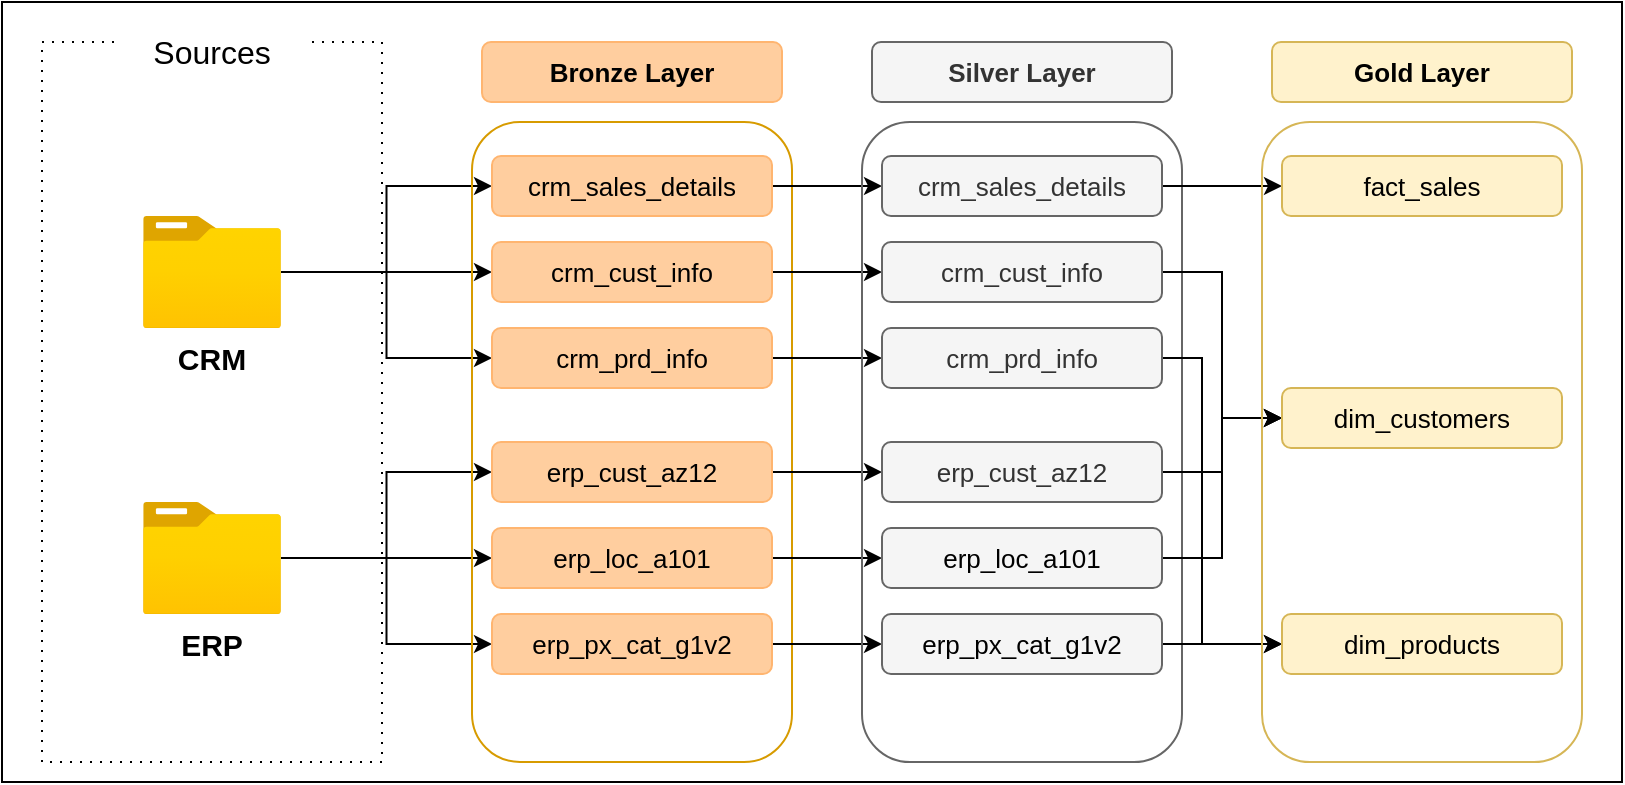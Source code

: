 <mxfile version="28.2.1">
  <diagram name="Page-1" id="-9DFJWCf_A8hHbZbv3x-">
    <mxGraphModel dx="1158" dy="593" grid="1" gridSize="10" guides="1" tooltips="1" connect="1" arrows="1" fold="1" page="1" pageScale="1" pageWidth="850" pageHeight="1100" math="0" shadow="0">
      <root>
        <mxCell id="0" />
        <mxCell id="1" parent="0" />
        <mxCell id="b_6LbuOJ_TKxJGMj5TY7-24" value="" style="rounded=0;whiteSpace=wrap;html=1;" vertex="1" parent="1">
          <mxGeometry x="10" y="120" width="810" height="390" as="geometry" />
        </mxCell>
        <mxCell id="A7545c9IUv74hmtb4mRO-1" value="" style="rounded=0;whiteSpace=wrap;html=1;fillColor=none;dashed=1;dashPattern=1 4;" parent="1" vertex="1">
          <mxGeometry x="30" y="140" width="170" height="360" as="geometry" />
        </mxCell>
        <mxCell id="A7545c9IUv74hmtb4mRO-2" value="&lt;font style=&quot;font-size: 16px;&quot;&gt;Sources&lt;/font&gt;" style="rounded=0;whiteSpace=wrap;html=1;strokeColor=none;" parent="1" vertex="1">
          <mxGeometry x="66.25" y="130" width="97.5" height="30" as="geometry" />
        </mxCell>
        <mxCell id="A7545c9IUv74hmtb4mRO-18" style="edgeStyle=orthogonalEdgeStyle;rounded=0;orthogonalLoop=1;jettySize=auto;html=1;" parent="1" source="A7545c9IUv74hmtb4mRO-3" target="A7545c9IUv74hmtb4mRO-15" edge="1">
          <mxGeometry relative="1" as="geometry" />
        </mxCell>
        <mxCell id="A7545c9IUv74hmtb4mRO-19" style="edgeStyle=orthogonalEdgeStyle;rounded=0;orthogonalLoop=1;jettySize=auto;html=1;" parent="1" source="A7545c9IUv74hmtb4mRO-3" target="A7545c9IUv74hmtb4mRO-14" edge="1">
          <mxGeometry relative="1" as="geometry" />
        </mxCell>
        <mxCell id="A7545c9IUv74hmtb4mRO-20" style="edgeStyle=orthogonalEdgeStyle;rounded=0;orthogonalLoop=1;jettySize=auto;html=1;" parent="1" source="A7545c9IUv74hmtb4mRO-3" target="A7545c9IUv74hmtb4mRO-16" edge="1">
          <mxGeometry relative="1" as="geometry" />
        </mxCell>
        <mxCell id="A7545c9IUv74hmtb4mRO-3" value="" style="image;aspect=fixed;html=1;points=[];align=center;fontSize=12;image=img/lib/azure2/general/Folder_Blank.svg;" parent="1" vertex="1">
          <mxGeometry x="80.5" y="227" width="69" height="56.0" as="geometry" />
        </mxCell>
        <mxCell id="A7545c9IUv74hmtb4mRO-4" value="&lt;b&gt;&lt;font style=&quot;font-size: 15px;&quot;&gt;CRM&lt;/font&gt;&lt;/b&gt;" style="text;html=1;align=center;verticalAlign=middle;whiteSpace=wrap;rounded=0;" parent="1" vertex="1">
          <mxGeometry x="85" y="283" width="60" height="30" as="geometry" />
        </mxCell>
        <mxCell id="A7545c9IUv74hmtb4mRO-24" style="edgeStyle=orthogonalEdgeStyle;rounded=0;orthogonalLoop=1;jettySize=auto;html=1;entryX=0;entryY=0.5;entryDx=0;entryDy=0;" parent="1" source="A7545c9IUv74hmtb4mRO-8" target="A7545c9IUv74hmtb4mRO-22" edge="1">
          <mxGeometry relative="1" as="geometry" />
        </mxCell>
        <mxCell id="A7545c9IUv74hmtb4mRO-25" style="edgeStyle=orthogonalEdgeStyle;rounded=0;orthogonalLoop=1;jettySize=auto;html=1;entryX=0;entryY=0.5;entryDx=0;entryDy=0;" parent="1" source="A7545c9IUv74hmtb4mRO-8" target="A7545c9IUv74hmtb4mRO-21" edge="1">
          <mxGeometry relative="1" as="geometry" />
        </mxCell>
        <mxCell id="A7545c9IUv74hmtb4mRO-26" style="edgeStyle=orthogonalEdgeStyle;rounded=0;orthogonalLoop=1;jettySize=auto;html=1;" parent="1" source="A7545c9IUv74hmtb4mRO-8" target="A7545c9IUv74hmtb4mRO-23" edge="1">
          <mxGeometry relative="1" as="geometry" />
        </mxCell>
        <mxCell id="A7545c9IUv74hmtb4mRO-8" value="" style="image;aspect=fixed;html=1;points=[];align=center;fontSize=12;image=img/lib/azure2/general/Folder_Blank.svg;" parent="1" vertex="1">
          <mxGeometry x="80.5" y="370" width="69" height="56.0" as="geometry" />
        </mxCell>
        <mxCell id="A7545c9IUv74hmtb4mRO-9" value="&lt;b&gt;&lt;font style=&quot;font-size: 15px;&quot;&gt;ERP&lt;/font&gt;&lt;/b&gt;" style="text;html=1;align=center;verticalAlign=middle;whiteSpace=wrap;rounded=0;" parent="1" vertex="1">
          <mxGeometry x="85" y="426" width="60" height="30" as="geometry" />
        </mxCell>
        <mxCell id="A7545c9IUv74hmtb4mRO-10" value="" style="rounded=1;whiteSpace=wrap;html=1;fillStyle=dots;fillColor=none;strokeColor=#d79b00;" parent="1" vertex="1">
          <mxGeometry x="245" y="180" width="160" height="320" as="geometry" />
        </mxCell>
        <mxCell id="A7545c9IUv74hmtb4mRO-11" value="&lt;b&gt;&lt;font style=&quot;font-size: 13px;&quot;&gt;Bronze Layer&lt;/font&gt;&lt;/b&gt;" style="rounded=1;whiteSpace=wrap;html=1;fillStyle=auto;fillColor=#FFCE9F;strokeColor=#FFB570;" parent="1" vertex="1">
          <mxGeometry x="250" y="140" width="150" height="30" as="geometry" />
        </mxCell>
        <mxCell id="z5z2wsJUSJk8xxVgns9J-9" style="edgeStyle=orthogonalEdgeStyle;rounded=0;orthogonalLoop=1;jettySize=auto;html=1;" parent="1" source="A7545c9IUv74hmtb4mRO-14" target="z5z2wsJUSJk8xxVgns9J-3" edge="1">
          <mxGeometry relative="1" as="geometry" />
        </mxCell>
        <mxCell id="A7545c9IUv74hmtb4mRO-14" value="&lt;span style=&quot;font-size: 13px;&quot;&gt;crm_sales_details&lt;/span&gt;" style="rounded=1;whiteSpace=wrap;html=1;fillStyle=auto;fillColor=#FFCE9F;strokeColor=#FFB570;" parent="1" vertex="1">
          <mxGeometry x="255" y="197" width="140" height="30" as="geometry" />
        </mxCell>
        <mxCell id="z5z2wsJUSJk8xxVgns9J-10" style="edgeStyle=orthogonalEdgeStyle;rounded=0;orthogonalLoop=1;jettySize=auto;html=1;entryX=0;entryY=0.5;entryDx=0;entryDy=0;" parent="1" source="A7545c9IUv74hmtb4mRO-15" target="z5z2wsJUSJk8xxVgns9J-4" edge="1">
          <mxGeometry relative="1" as="geometry" />
        </mxCell>
        <mxCell id="A7545c9IUv74hmtb4mRO-15" value="&lt;span style=&quot;font-size: 13px;&quot;&gt;crm_cust_info&lt;/span&gt;" style="rounded=1;whiteSpace=wrap;html=1;fillStyle=auto;fillColor=#FFCE9F;strokeColor=#FFB570;" parent="1" vertex="1">
          <mxGeometry x="255" y="240" width="140" height="30" as="geometry" />
        </mxCell>
        <mxCell id="z5z2wsJUSJk8xxVgns9J-11" style="edgeStyle=orthogonalEdgeStyle;rounded=0;orthogonalLoop=1;jettySize=auto;html=1;" parent="1" source="A7545c9IUv74hmtb4mRO-16" target="z5z2wsJUSJk8xxVgns9J-5" edge="1">
          <mxGeometry relative="1" as="geometry" />
        </mxCell>
        <mxCell id="A7545c9IUv74hmtb4mRO-16" value="&lt;span style=&quot;font-size: 13px;&quot;&gt;crm_prd_info&lt;/span&gt;" style="rounded=1;whiteSpace=wrap;html=1;fillStyle=auto;fillColor=#FFCE9F;strokeColor=#FFB570;" parent="1" vertex="1">
          <mxGeometry x="255" y="283" width="140" height="30" as="geometry" />
        </mxCell>
        <mxCell id="z5z2wsJUSJk8xxVgns9J-12" style="edgeStyle=orthogonalEdgeStyle;rounded=0;orthogonalLoop=1;jettySize=auto;html=1;entryX=0;entryY=0.5;entryDx=0;entryDy=0;" parent="1" source="A7545c9IUv74hmtb4mRO-21" target="z5z2wsJUSJk8xxVgns9J-6" edge="1">
          <mxGeometry relative="1" as="geometry" />
        </mxCell>
        <mxCell id="A7545c9IUv74hmtb4mRO-21" value="&lt;span style=&quot;font-size: 13px;&quot;&gt;erp_cust_az12&lt;/span&gt;" style="rounded=1;whiteSpace=wrap;html=1;fillStyle=auto;fillColor=#FFCE9F;strokeColor=#FFB570;" parent="1" vertex="1">
          <mxGeometry x="255" y="340" width="140" height="30" as="geometry" />
        </mxCell>
        <mxCell id="z5z2wsJUSJk8xxVgns9J-13" style="edgeStyle=orthogonalEdgeStyle;rounded=0;orthogonalLoop=1;jettySize=auto;html=1;" parent="1" source="A7545c9IUv74hmtb4mRO-22" target="z5z2wsJUSJk8xxVgns9J-7" edge="1">
          <mxGeometry relative="1" as="geometry" />
        </mxCell>
        <mxCell id="A7545c9IUv74hmtb4mRO-22" value="&lt;span style=&quot;font-size: 13px;&quot;&gt;erp_loc_a101&lt;/span&gt;" style="rounded=1;whiteSpace=wrap;html=1;fillStyle=auto;fillColor=#FFCE9F;strokeColor=#FFB570;" parent="1" vertex="1">
          <mxGeometry x="255" y="383" width="140" height="30" as="geometry" />
        </mxCell>
        <mxCell id="z5z2wsJUSJk8xxVgns9J-14" style="edgeStyle=orthogonalEdgeStyle;rounded=0;orthogonalLoop=1;jettySize=auto;html=1;" parent="1" source="A7545c9IUv74hmtb4mRO-23" target="z5z2wsJUSJk8xxVgns9J-8" edge="1">
          <mxGeometry relative="1" as="geometry" />
        </mxCell>
        <mxCell id="A7545c9IUv74hmtb4mRO-23" value="&lt;span style=&quot;font-size: 13px;&quot;&gt;erp_px_cat_g1v2&lt;/span&gt;" style="rounded=1;whiteSpace=wrap;html=1;fillStyle=auto;fillColor=#FFCE9F;strokeColor=#FFB570;" parent="1" vertex="1">
          <mxGeometry x="255" y="426" width="140" height="30" as="geometry" />
        </mxCell>
        <mxCell id="z5z2wsJUSJk8xxVgns9J-1" value="" style="rounded=1;whiteSpace=wrap;html=1;fillStyle=hatch;strokeColor=#666666;fillColor=none;fontColor=#333333;" parent="1" vertex="1">
          <mxGeometry x="440" y="180" width="160" height="320" as="geometry" />
        </mxCell>
        <mxCell id="z5z2wsJUSJk8xxVgns9J-2" value="&lt;b&gt;&lt;font style=&quot;font-size: 13px;&quot;&gt;Silver Layer&lt;/font&gt;&lt;/b&gt;" style="rounded=1;whiteSpace=wrap;html=1;fillStyle=auto;fillColor=#f5f5f5;strokeColor=#666666;fontColor=#333333;" parent="1" vertex="1">
          <mxGeometry x="445" y="140" width="150" height="30" as="geometry" />
        </mxCell>
        <mxCell id="b_6LbuOJ_TKxJGMj5TY7-17" style="edgeStyle=orthogonalEdgeStyle;rounded=0;orthogonalLoop=1;jettySize=auto;html=1;exitX=1;exitY=0.5;exitDx=0;exitDy=0;" edge="1" parent="1" source="z5z2wsJUSJk8xxVgns9J-3" target="b_6LbuOJ_TKxJGMj5TY7-3">
          <mxGeometry relative="1" as="geometry" />
        </mxCell>
        <mxCell id="z5z2wsJUSJk8xxVgns9J-3" value="&lt;span style=&quot;font-size: 13px;&quot;&gt;crm_sales_details&lt;/span&gt;" style="rounded=1;whiteSpace=wrap;html=1;fillStyle=auto;fillColor=#f5f5f5;strokeColor=#666666;fontColor=#333333;" parent="1" vertex="1">
          <mxGeometry x="450" y="197" width="140" height="30" as="geometry" />
        </mxCell>
        <mxCell id="b_6LbuOJ_TKxJGMj5TY7-18" style="edgeStyle=orthogonalEdgeStyle;rounded=0;orthogonalLoop=1;jettySize=auto;html=1;exitX=1;exitY=0.5;exitDx=0;exitDy=0;entryX=0;entryY=0.5;entryDx=0;entryDy=0;anchorPointDirection=1;jumpStyle=none;" edge="1" parent="1" source="z5z2wsJUSJk8xxVgns9J-4" target="b_6LbuOJ_TKxJGMj5TY7-11">
          <mxGeometry relative="1" as="geometry">
            <mxPoint x="630" y="310" as="targetPoint" />
          </mxGeometry>
        </mxCell>
        <mxCell id="z5z2wsJUSJk8xxVgns9J-4" value="&lt;span style=&quot;font-size: 13px;&quot;&gt;crm_cust_info&lt;/span&gt;" style="rounded=1;whiteSpace=wrap;html=1;fillStyle=auto;fillColor=#f5f5f5;strokeColor=#666666;fontColor=#333333;" parent="1" vertex="1">
          <mxGeometry x="450" y="240" width="140" height="30" as="geometry" />
        </mxCell>
        <mxCell id="b_6LbuOJ_TKxJGMj5TY7-19" style="edgeStyle=orthogonalEdgeStyle;rounded=0;orthogonalLoop=1;jettySize=auto;html=1;exitX=1;exitY=0.5;exitDx=0;exitDy=0;entryX=0;entryY=0.5;entryDx=0;entryDy=0;jumpStyle=none;" edge="1" parent="1" source="z5z2wsJUSJk8xxVgns9J-5" target="b_6LbuOJ_TKxJGMj5TY7-12">
          <mxGeometry relative="1" as="geometry">
            <Array as="points">
              <mxPoint x="610" y="298" />
              <mxPoint x="610" y="441" />
            </Array>
          </mxGeometry>
        </mxCell>
        <mxCell id="z5z2wsJUSJk8xxVgns9J-5" value="&lt;span style=&quot;font-size: 13px;&quot;&gt;crm_prd_info&lt;/span&gt;" style="rounded=1;whiteSpace=wrap;html=1;fillStyle=auto;fillColor=#f5f5f5;strokeColor=#666666;fontColor=#333333;" parent="1" vertex="1">
          <mxGeometry x="450" y="283" width="140" height="30" as="geometry" />
        </mxCell>
        <mxCell id="b_6LbuOJ_TKxJGMj5TY7-20" style="edgeStyle=orthogonalEdgeStyle;rounded=0;orthogonalLoop=1;jettySize=auto;html=1;exitX=1;exitY=0.5;exitDx=0;exitDy=0;entryX=0;entryY=0.5;entryDx=0;entryDy=0;" edge="1" parent="1" source="z5z2wsJUSJk8xxVgns9J-6" target="b_6LbuOJ_TKxJGMj5TY7-11">
          <mxGeometry relative="1" as="geometry" />
        </mxCell>
        <mxCell id="z5z2wsJUSJk8xxVgns9J-6" value="&lt;span style=&quot;font-size: 13px;&quot;&gt;erp_cust_az12&lt;/span&gt;" style="rounded=1;whiteSpace=wrap;html=1;fillStyle=auto;fillColor=#f5f5f5;strokeColor=#666666;fontColor=#333333;" parent="1" vertex="1">
          <mxGeometry x="450" y="340" width="140" height="30" as="geometry" />
        </mxCell>
        <mxCell id="b_6LbuOJ_TKxJGMj5TY7-22" style="edgeStyle=orthogonalEdgeStyle;rounded=0;orthogonalLoop=1;jettySize=auto;html=1;exitX=1;exitY=0.5;exitDx=0;exitDy=0;entryX=0;entryY=0.5;entryDx=0;entryDy=0;" edge="1" parent="1" source="z5z2wsJUSJk8xxVgns9J-7" target="b_6LbuOJ_TKxJGMj5TY7-11">
          <mxGeometry relative="1" as="geometry" />
        </mxCell>
        <mxCell id="z5z2wsJUSJk8xxVgns9J-7" value="&lt;span style=&quot;color: rgb(0, 0, 0); font-size: 13px;&quot;&gt;erp_loc_a101&lt;/span&gt;" style="rounded=1;whiteSpace=wrap;html=1;fillStyle=auto;fillColor=#f5f5f5;strokeColor=#666666;fontColor=#333333;" parent="1" vertex="1">
          <mxGeometry x="450" y="383" width="140" height="30" as="geometry" />
        </mxCell>
        <mxCell id="b_6LbuOJ_TKxJGMj5TY7-23" style="edgeStyle=orthogonalEdgeStyle;rounded=0;orthogonalLoop=1;jettySize=auto;html=1;exitX=1;exitY=0.5;exitDx=0;exitDy=0;entryX=0;entryY=0.5;entryDx=0;entryDy=0;" edge="1" parent="1" source="z5z2wsJUSJk8xxVgns9J-8" target="b_6LbuOJ_TKxJGMj5TY7-12">
          <mxGeometry relative="1" as="geometry" />
        </mxCell>
        <mxCell id="z5z2wsJUSJk8xxVgns9J-8" value="&lt;span style=&quot;color: rgb(0, 0, 0); font-size: 13px;&quot;&gt;erp_px_cat_g1v2&lt;/span&gt;" style="rounded=1;whiteSpace=wrap;html=1;fillStyle=auto;fillColor=#f5f5f5;strokeColor=#666666;fontColor=#333333;" parent="1" vertex="1">
          <mxGeometry x="450" y="426" width="140" height="30" as="geometry" />
        </mxCell>
        <mxCell id="b_6LbuOJ_TKxJGMj5TY7-1" value="" style="rounded=1;whiteSpace=wrap;html=1;fillStyle=hatch;strokeColor=#d6b656;fillColor=none;" vertex="1" parent="1">
          <mxGeometry x="640" y="180" width="160" height="320" as="geometry" />
        </mxCell>
        <mxCell id="b_6LbuOJ_TKxJGMj5TY7-2" value="&lt;b&gt;&lt;font style=&quot;font-size: 13px;&quot;&gt;Gold Layer&lt;/font&gt;&lt;/b&gt;" style="rounded=1;whiteSpace=wrap;html=1;fillStyle=auto;fillColor=#fff2cc;strokeColor=#d6b656;" vertex="1" parent="1">
          <mxGeometry x="645" y="140" width="150" height="30" as="geometry" />
        </mxCell>
        <mxCell id="b_6LbuOJ_TKxJGMj5TY7-3" value="&lt;span style=&quot;font-size: 13px;&quot;&gt;fact_sales&lt;/span&gt;" style="rounded=1;whiteSpace=wrap;html=1;fillStyle=auto;fillColor=#fff2cc;strokeColor=#d6b656;" vertex="1" parent="1">
          <mxGeometry x="650" y="197" width="140" height="30" as="geometry" />
        </mxCell>
        <mxCell id="b_6LbuOJ_TKxJGMj5TY7-11" value="&lt;span style=&quot;font-size: 13px;&quot;&gt;dim_customers&lt;/span&gt;&lt;span style=&quot;color: rgba(0, 0, 0, 0); font-family: monospace; font-size: 0px; text-align: start; text-wrap-mode: nowrap;&quot;&gt;%3CmxGraphModel%3E%3Croot%3E%3CmxCell%20id%3D%220%22%2F%3E%3CmxCell%20id%3D%221%22%20parent%3D%220%22%2F%3E%3CmxCell%20id%3D%222%22%20value%3D%22%26lt%3Bspan%20style%3D%26quot%3Bfont-size%3A%2013px%3B%26quot%3B%26gt%3Bfact_sales%26lt%3B%2Fspan%26gt%3B%22%20style%3D%22rounded%3D1%3BwhiteSpace%3Dwrap%3Bhtml%3D1%3BfillStyle%3Dauto%3BfillColor%3D%23fff2cc%3BstrokeColor%3D%23d6b656%3B%22%20vertex%3D%221%22%20parent%3D%221%22%3E%3CmxGeometry%20x%3D%22650%22%20y%3D%22197%22%20width%3D%22140%22%20height%3D%2230%22%20as%3D%22geometry%22%2F%3E%3C%2FmxCell%3E%3C%2Froot%3E%3C%2FmxGraphModel%3E&lt;/span&gt;" style="rounded=1;whiteSpace=wrap;html=1;fillStyle=auto;fillColor=#fff2cc;strokeColor=#d6b656;" vertex="1" parent="1">
          <mxGeometry x="650" y="313" width="140" height="30" as="geometry" />
        </mxCell>
        <mxCell id="b_6LbuOJ_TKxJGMj5TY7-12" value="&lt;span style=&quot;font-size: 13px;&quot;&gt;dim_products&lt;/span&gt;&lt;span style=&quot;color: rgba(0, 0, 0, 0); font-family: monospace; font-size: 0px; text-align: start; text-wrap-mode: nowrap;&quot;&gt;%3CmxGraphModel%3E%3Croot%3E%3CmxCell%20id%3D%220%22%2F%3E%3CmxCell%20id%3D%221%22%20parent%3D%220%22%2F%3E%3CmxCell%20id%3D%222%22%20value%3D%22%26lt%3Bspan%20style%3D%26quot%3Bfont-size%3A%2013px%3B%26quot%3B%26gt%3Bfact_sales%26lt%3B%2Fspan%26gt%3B%22%20style%3D%22rounded%3D1%3BwhiteSpace%3Dwrap%3Bhtml%3D1%3BfillStyle%3Dauto%3BfillColor%3D%23fff2cc%3BstrokeColor%3D%23d6b656%3B%22%20vertex%3D%221%22%20parent%3D%221%22%3E%3CmxGeometry%20x%3D%22650%22%20y%3D%22197%22%20width%3D%22140%22%20height%3D%2230%22%20as%3D%22geometry%22%2F%3E%3C%2FmxCell%3E%3C%2Froot%3E%3C%2FmxGraphModel%3E&lt;/span&gt;" style="rounded=1;whiteSpace=wrap;html=1;fillStyle=auto;fillColor=#fff2cc;strokeColor=#d6b656;" vertex="1" parent="1">
          <mxGeometry x="650" y="426" width="140" height="30" as="geometry" />
        </mxCell>
      </root>
    </mxGraphModel>
  </diagram>
</mxfile>

